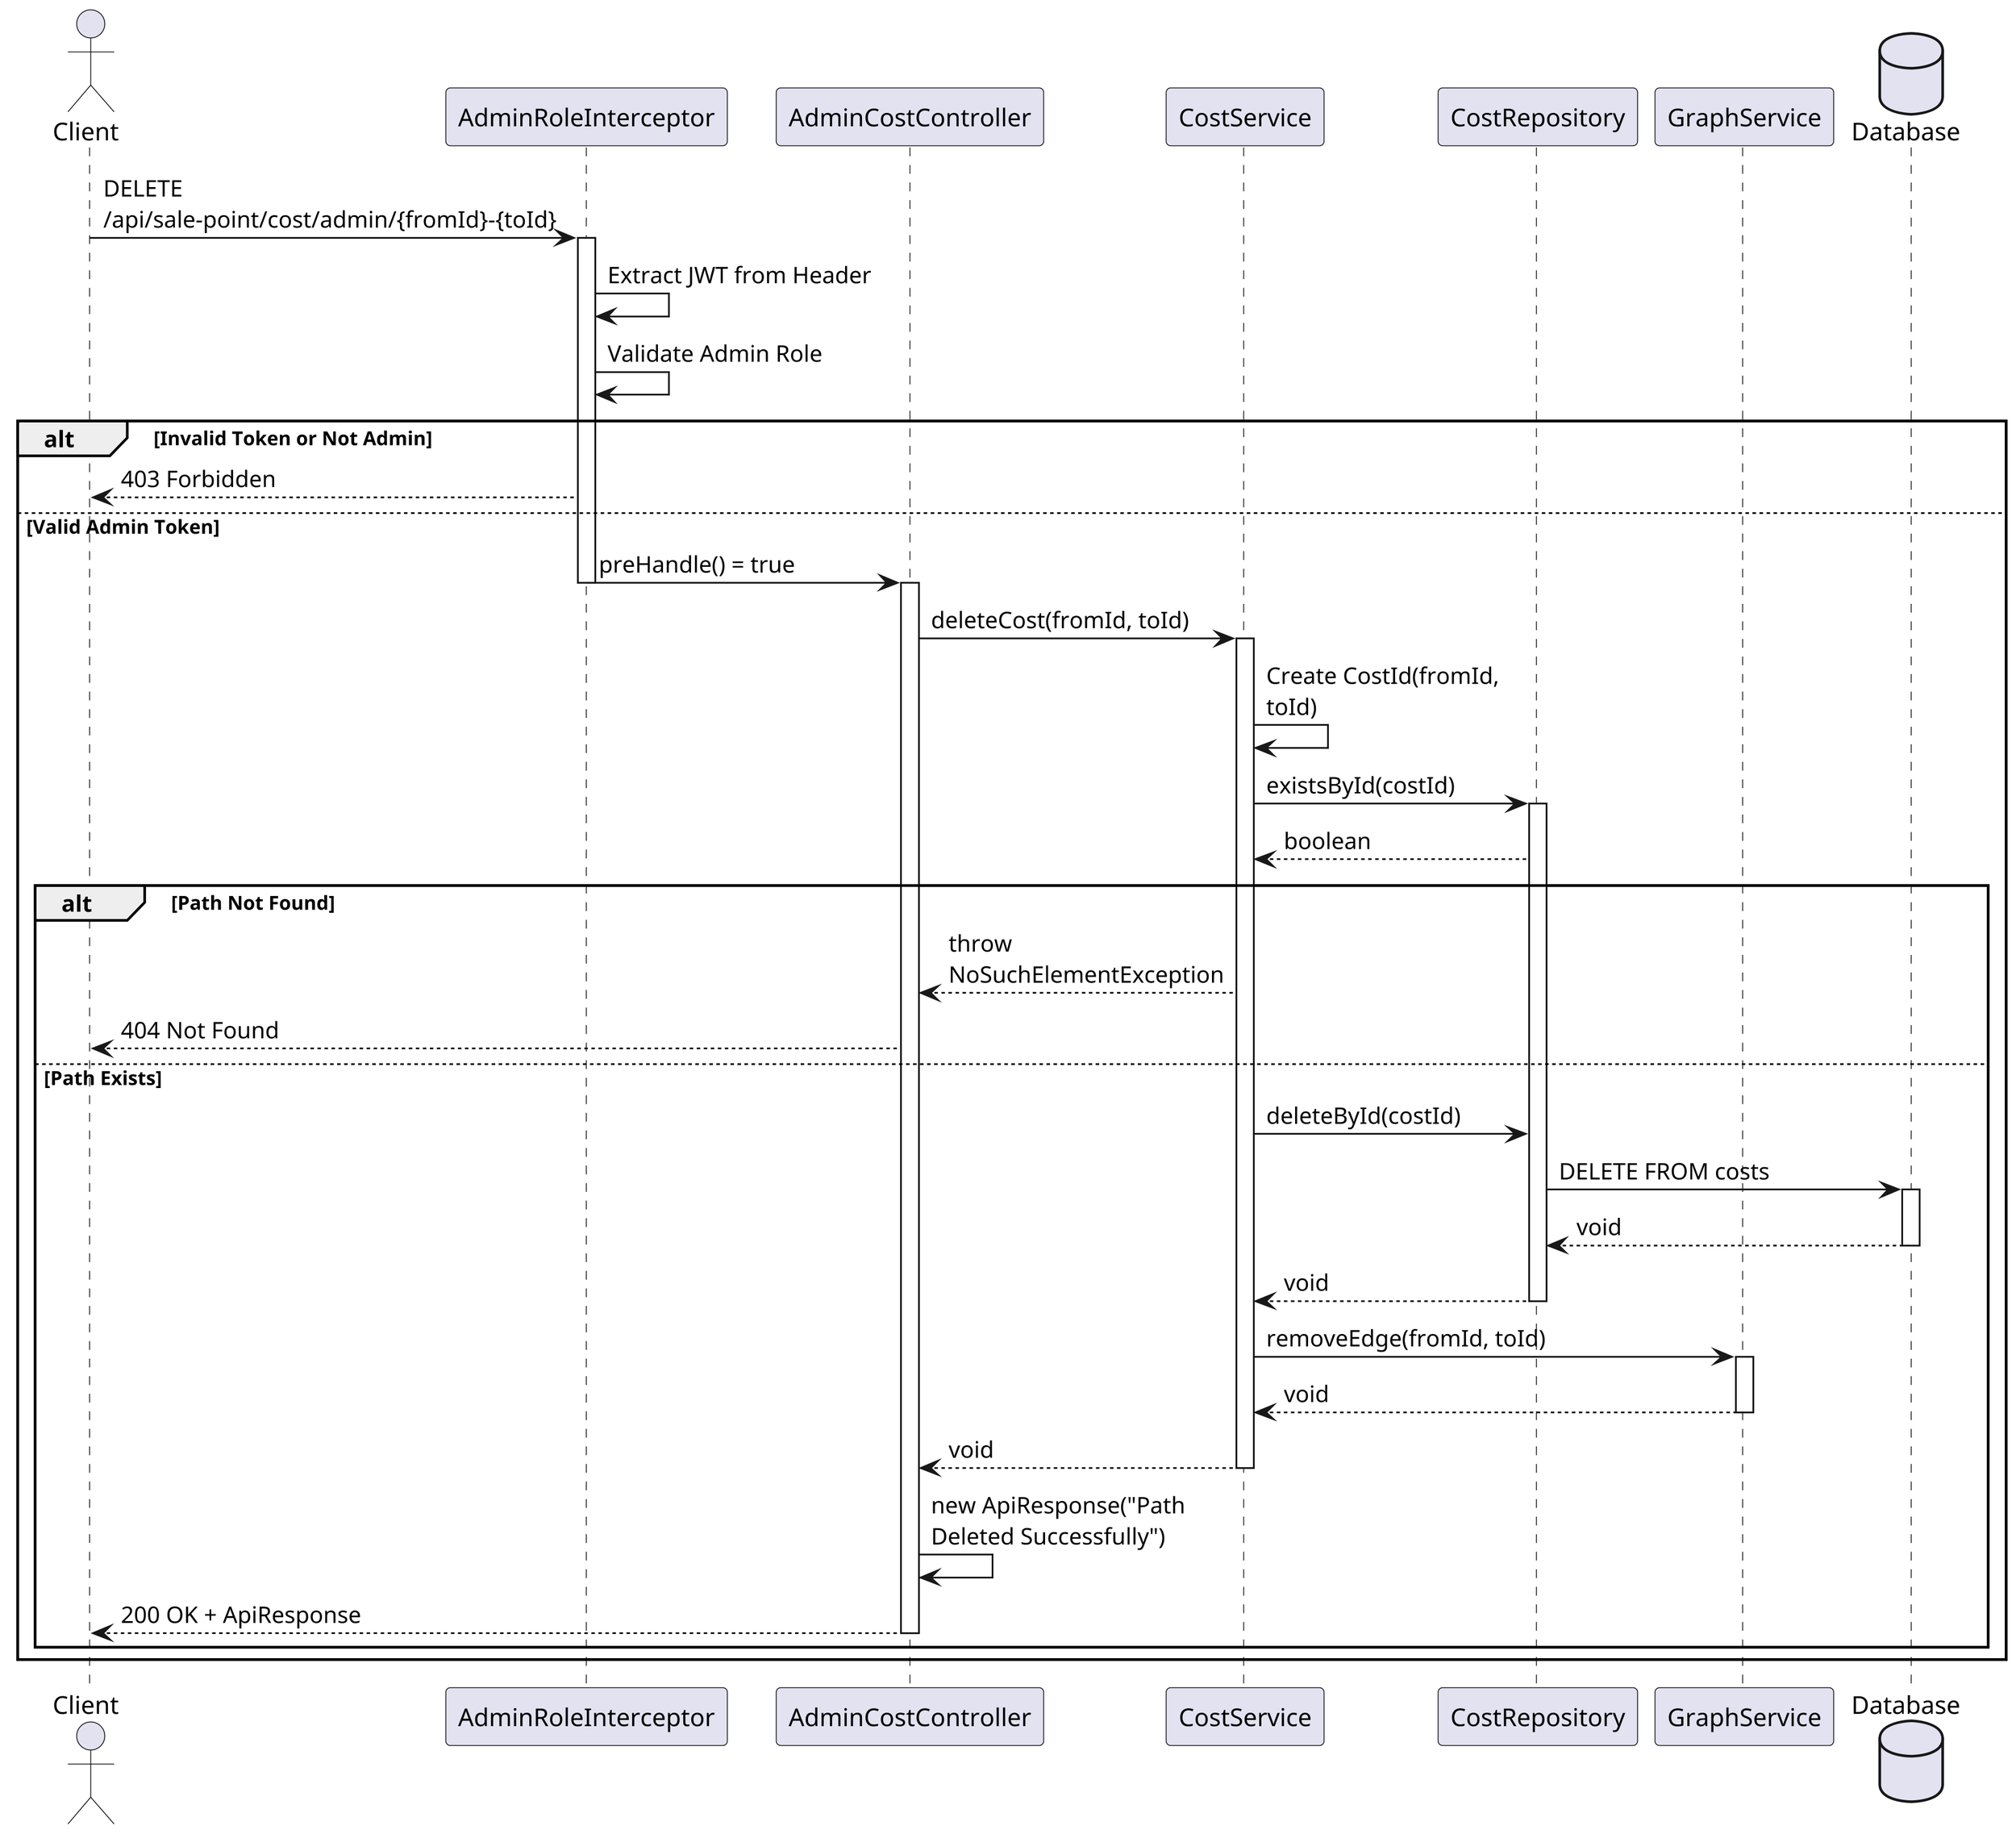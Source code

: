 @startuml
skinparam dpi 300
skinparam maxMessageSize 160

actor Client
participant "AdminRoleInterceptor" as Interceptor
participant "AdminCostController" as Controller
participant "CostService" as Service
participant "CostRepository" as Repository
participant "GraphService" as Graph
database "Database" as DB

Client -> Interceptor: DELETE /api/sale-point/cost/admin/{fromId}-{toId}
activate Interceptor

Interceptor -> Interceptor: Extract JWT from Header
Interceptor -> Interceptor: Validate Admin Role

alt Invalid Token or Not Admin
    Interceptor --> Client: 403 Forbidden
else Valid Admin Token
    Interceptor -> Controller: preHandle() = true
    deactivate Interceptor

    activate Controller
    Controller -> Service: deleteCost(fromId, toId)
    activate Service

    Service -> Service: Create CostId(fromId, toId)

    Service -> Repository: existsById(costId)
    activate Repository
    Repository --> Service: boolean

    alt Path Not Found
        Service --> Controller: throw NoSuchElementException
        Controller --> Client: 404 Not Found
    else Path Exists
        Service -> Repository: deleteById(costId)
        Repository -> DB: DELETE FROM costs
        activate DB
        DB --> Repository: void
        deactivate DB
        Repository --> Service: void
        deactivate Repository

        Service -> Graph: removeEdge(fromId, toId)
        activate Graph
        Graph --> Service: void
        deactivate Graph

        Service --> Controller: void
        deactivate Service

        Controller -> Controller: new ApiResponse("Path Deleted Successfully")
        Controller --> Client: 200 OK + ApiResponse
        deactivate Controller
    end
end

@enduml